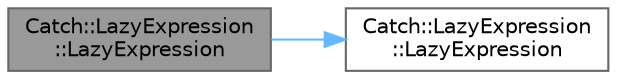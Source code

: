 digraph "Catch::LazyExpression::LazyExpression"
{
 // LATEX_PDF_SIZE
  bgcolor="transparent";
  edge [fontname=Helvetica,fontsize=10,labelfontname=Helvetica,labelfontsize=10];
  node [fontname=Helvetica,fontsize=10,shape=box,height=0.2,width=0.4];
  rankdir="LR";
  Node1 [id="Node000001",label="Catch::LazyExpression\l::LazyExpression",height=0.2,width=0.4,color="gray40", fillcolor="grey60", style="filled", fontcolor="black",tooltip=" "];
  Node1 -> Node2 [id="edge1_Node000001_Node000002",color="steelblue1",style="solid",tooltip=" "];
  Node2 [id="Node000002",label="Catch::LazyExpression\l::LazyExpression",height=0.2,width=0.4,color="grey40", fillcolor="white", style="filled",URL="$class_catch_1_1_lazy_expression.html#a47186c2487bd4bf871e870ba8048553a",tooltip=" "];
}
